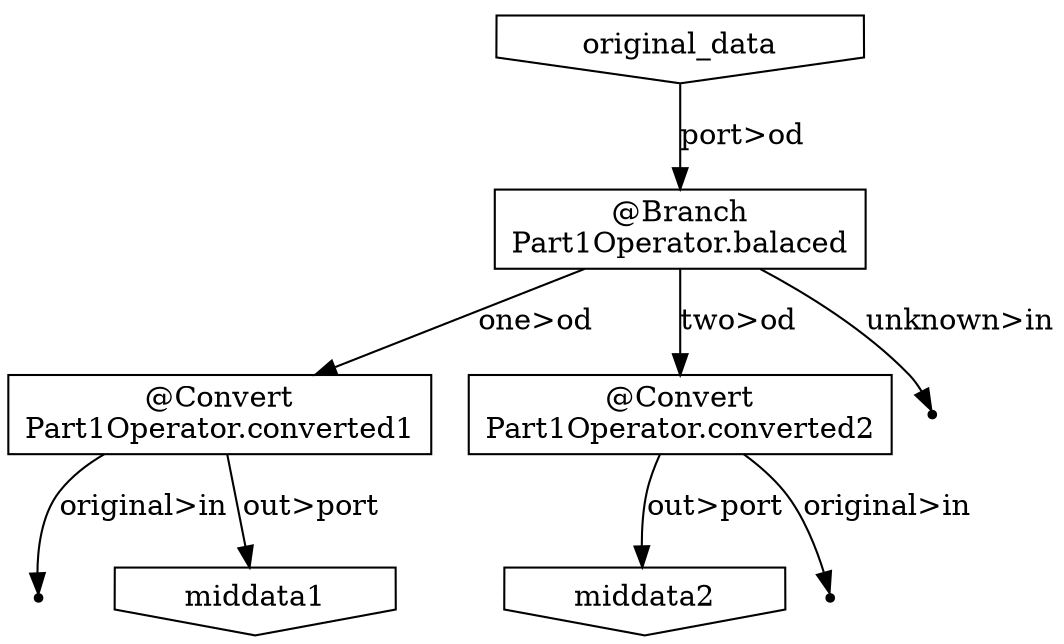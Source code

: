 digraph {
    "746e95e4-ac8c-44ca-9ed9-84f00c9f6696" [shape=invhouse, label="middata2"];
    "45640afb-08b4-49fc-8707-6c07f7d7589c" [shape=box, label="@Convert\nPart1Operator.converted1"];
    "ba9e7f3b-2200-4943-a322-d3f2228c5575" [shape=box, label="@Branch\nPart1Operator.balaced"];
    "1652bb8b-3d46-4108-a76a-4baf5b3b75e0" [shape=point];
    "14a6cd70-f0b0-4b8e-b624-b8b8d6cb206c" [shape=box, label="@Convert\nPart1Operator.converted2"];
    "60a85c35-e08a-4f17-adfd-6f492ac315ac" [shape=invhouse, label="original_data"];
    "ce3724d8-90ea-4641-8dd5-28650b2754bf" [shape=point];
    "30799e44-e6ec-4563-8658-0f6f839e8b5d" [shape=invhouse, label="middata1"];
    "2b959bd1-0b2c-4a9a-8609-664000d63185" [shape=point];
    "45640afb-08b4-49fc-8707-6c07f7d7589c" -> "ce3724d8-90ea-4641-8dd5-28650b2754bf" [label="original>in"];
    "45640afb-08b4-49fc-8707-6c07f7d7589c" -> "30799e44-e6ec-4563-8658-0f6f839e8b5d" [label="out>port"];
    "ba9e7f3b-2200-4943-a322-d3f2228c5575" -> "45640afb-08b4-49fc-8707-6c07f7d7589c" [label="one>od"];
    "ba9e7f3b-2200-4943-a322-d3f2228c5575" -> "14a6cd70-f0b0-4b8e-b624-b8b8d6cb206c" [label="two>od"];
    "ba9e7f3b-2200-4943-a322-d3f2228c5575" -> "2b959bd1-0b2c-4a9a-8609-664000d63185" [label="unknown>in"];
    "14a6cd70-f0b0-4b8e-b624-b8b8d6cb206c" -> "1652bb8b-3d46-4108-a76a-4baf5b3b75e0" [label="original>in"];
    "14a6cd70-f0b0-4b8e-b624-b8b8d6cb206c" -> "746e95e4-ac8c-44ca-9ed9-84f00c9f6696" [label="out>port"];
    "60a85c35-e08a-4f17-adfd-6f492ac315ac" -> "ba9e7f3b-2200-4943-a322-d3f2228c5575" [label="port>od"];
}
